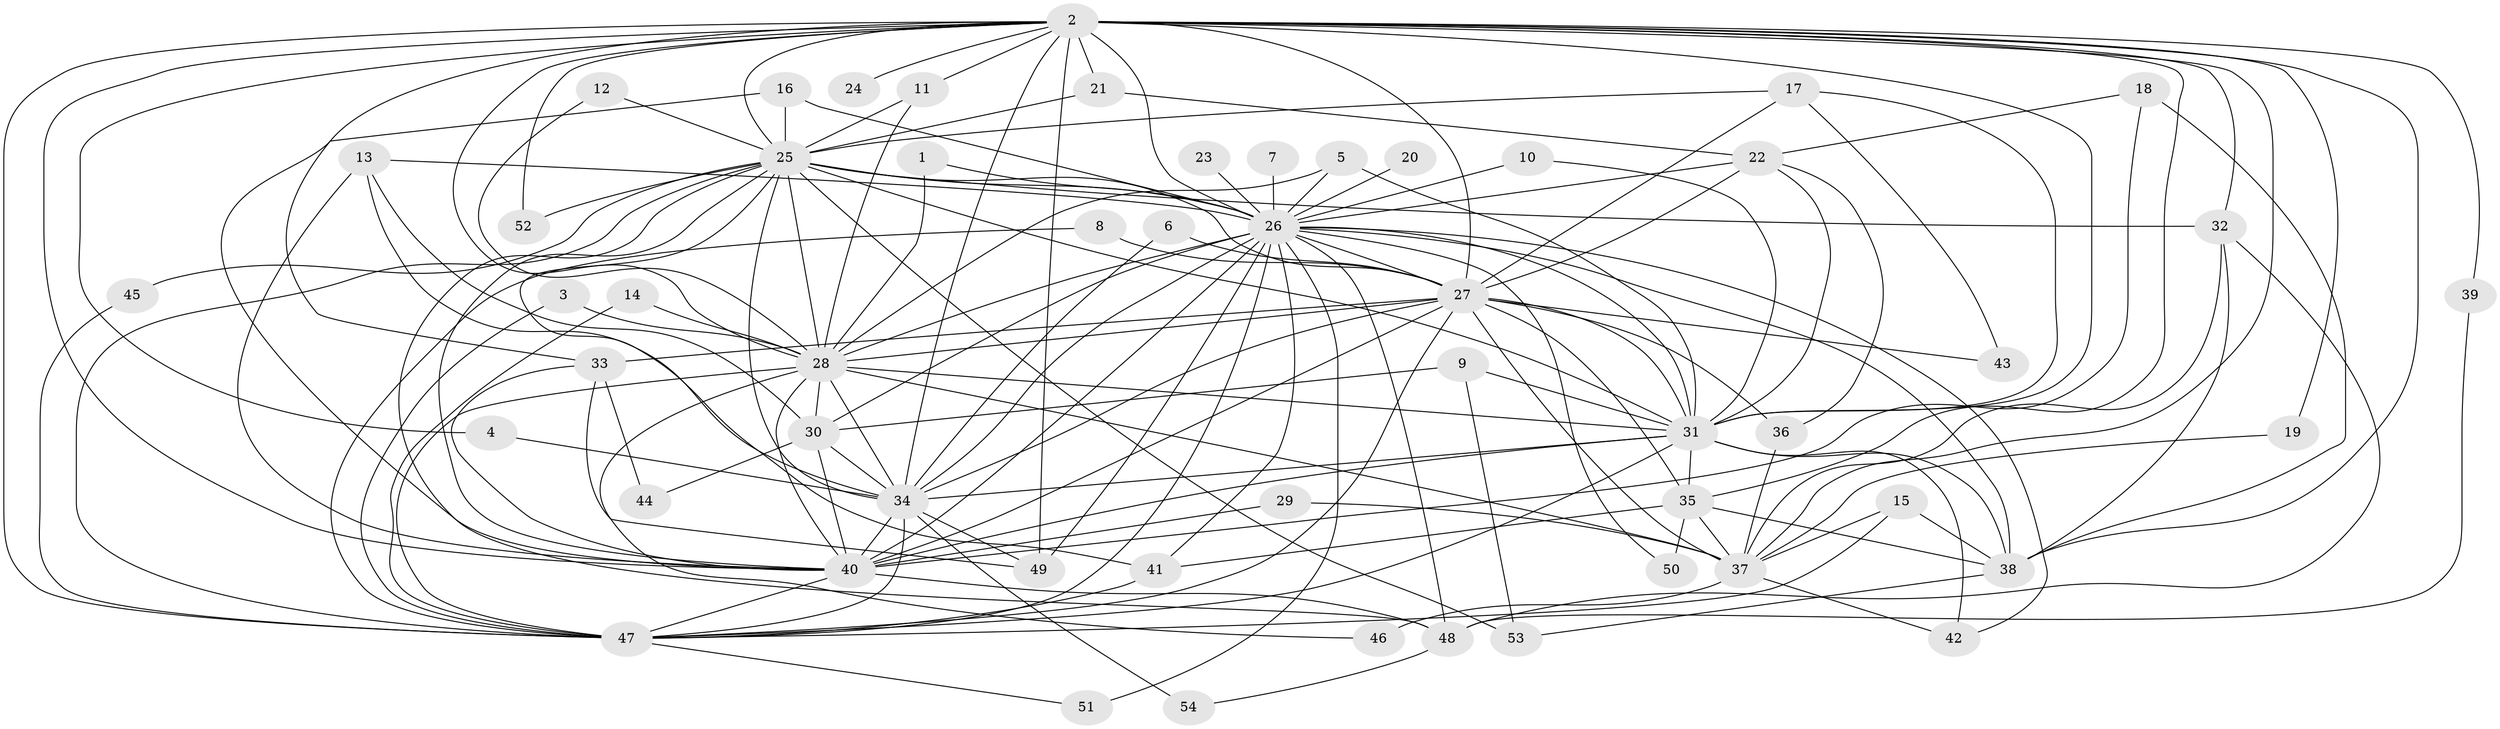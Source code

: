 // original degree distribution, {21: 0.028037383177570093, 17: 0.009345794392523364, 16: 0.009345794392523364, 18: 0.018691588785046728, 23: 0.009345794392523364, 31: 0.009345794392523364, 19: 0.009345794392523364, 3: 0.2523364485981308, 6: 0.018691588785046728, 5: 0.037383177570093455, 2: 0.514018691588785, 12: 0.009345794392523364, 4: 0.056074766355140186, 7: 0.018691588785046728}
// Generated by graph-tools (version 1.1) at 2025/25/03/09/25 03:25:51]
// undirected, 54 vertices, 151 edges
graph export_dot {
graph [start="1"]
  node [color=gray90,style=filled];
  1;
  2;
  3;
  4;
  5;
  6;
  7;
  8;
  9;
  10;
  11;
  12;
  13;
  14;
  15;
  16;
  17;
  18;
  19;
  20;
  21;
  22;
  23;
  24;
  25;
  26;
  27;
  28;
  29;
  30;
  31;
  32;
  33;
  34;
  35;
  36;
  37;
  38;
  39;
  40;
  41;
  42;
  43;
  44;
  45;
  46;
  47;
  48;
  49;
  50;
  51;
  52;
  53;
  54;
  1 -- 26 [weight=1.0];
  1 -- 28 [weight=1.0];
  2 -- 4 [weight=1.0];
  2 -- 11 [weight=1.0];
  2 -- 19 [weight=1.0];
  2 -- 21 [weight=1.0];
  2 -- 24 [weight=1.0];
  2 -- 25 [weight=2.0];
  2 -- 26 [weight=3.0];
  2 -- 27 [weight=3.0];
  2 -- 28 [weight=3.0];
  2 -- 31 [weight=3.0];
  2 -- 32 [weight=3.0];
  2 -- 33 [weight=1.0];
  2 -- 34 [weight=2.0];
  2 -- 35 [weight=1.0];
  2 -- 37 [weight=1.0];
  2 -- 38 [weight=1.0];
  2 -- 39 [weight=1.0];
  2 -- 40 [weight=2.0];
  2 -- 47 [weight=3.0];
  2 -- 49 [weight=1.0];
  2 -- 52 [weight=1.0];
  3 -- 28 [weight=2.0];
  3 -- 47 [weight=1.0];
  4 -- 34 [weight=1.0];
  5 -- 26 [weight=1.0];
  5 -- 28 [weight=1.0];
  5 -- 31 [weight=1.0];
  6 -- 27 [weight=1.0];
  6 -- 34 [weight=1.0];
  7 -- 26 [weight=1.0];
  8 -- 27 [weight=1.0];
  8 -- 47 [weight=1.0];
  9 -- 30 [weight=1.0];
  9 -- 31 [weight=1.0];
  9 -- 53 [weight=1.0];
  10 -- 26 [weight=1.0];
  10 -- 31 [weight=1.0];
  11 -- 25 [weight=1.0];
  11 -- 28 [weight=1.0];
  12 -- 25 [weight=1.0];
  12 -- 28 [weight=1.0];
  13 -- 26 [weight=1.0];
  13 -- 30 [weight=1.0];
  13 -- 34 [weight=1.0];
  13 -- 40 [weight=1.0];
  14 -- 28 [weight=1.0];
  14 -- 47 [weight=1.0];
  15 -- 37 [weight=1.0];
  15 -- 38 [weight=1.0];
  15 -- 47 [weight=1.0];
  16 -- 25 [weight=1.0];
  16 -- 26 [weight=1.0];
  16 -- 40 [weight=1.0];
  17 -- 25 [weight=1.0];
  17 -- 27 [weight=1.0];
  17 -- 31 [weight=1.0];
  17 -- 43 [weight=1.0];
  18 -- 22 [weight=1.0];
  18 -- 38 [weight=1.0];
  18 -- 40 [weight=1.0];
  19 -- 37 [weight=1.0];
  20 -- 26 [weight=1.0];
  21 -- 22 [weight=1.0];
  21 -- 25 [weight=1.0];
  22 -- 26 [weight=1.0];
  22 -- 27 [weight=1.0];
  22 -- 31 [weight=1.0];
  22 -- 36 [weight=1.0];
  23 -- 26 [weight=1.0];
  25 -- 26 [weight=1.0];
  25 -- 27 [weight=1.0];
  25 -- 28 [weight=1.0];
  25 -- 31 [weight=2.0];
  25 -- 32 [weight=1.0];
  25 -- 34 [weight=1.0];
  25 -- 40 [weight=1.0];
  25 -- 41 [weight=1.0];
  25 -- 45 [weight=1.0];
  25 -- 47 [weight=1.0];
  25 -- 48 [weight=1.0];
  25 -- 52 [weight=1.0];
  25 -- 53 [weight=1.0];
  26 -- 27 [weight=1.0];
  26 -- 28 [weight=1.0];
  26 -- 30 [weight=1.0];
  26 -- 31 [weight=1.0];
  26 -- 34 [weight=1.0];
  26 -- 38 [weight=1.0];
  26 -- 40 [weight=2.0];
  26 -- 41 [weight=1.0];
  26 -- 42 [weight=1.0];
  26 -- 47 [weight=1.0];
  26 -- 48 [weight=1.0];
  26 -- 49 [weight=1.0];
  26 -- 50 [weight=1.0];
  26 -- 51 [weight=1.0];
  27 -- 28 [weight=1.0];
  27 -- 31 [weight=2.0];
  27 -- 33 [weight=3.0];
  27 -- 34 [weight=1.0];
  27 -- 35 [weight=1.0];
  27 -- 36 [weight=1.0];
  27 -- 37 [weight=1.0];
  27 -- 40 [weight=2.0];
  27 -- 43 [weight=1.0];
  27 -- 47 [weight=2.0];
  28 -- 30 [weight=2.0];
  28 -- 31 [weight=1.0];
  28 -- 34 [weight=1.0];
  28 -- 37 [weight=1.0];
  28 -- 40 [weight=1.0];
  28 -- 46 [weight=1.0];
  28 -- 47 [weight=1.0];
  29 -- 37 [weight=1.0];
  29 -- 40 [weight=1.0];
  30 -- 34 [weight=1.0];
  30 -- 40 [weight=1.0];
  30 -- 44 [weight=1.0];
  31 -- 34 [weight=1.0];
  31 -- 35 [weight=2.0];
  31 -- 38 [weight=1.0];
  31 -- 40 [weight=1.0];
  31 -- 42 [weight=2.0];
  31 -- 47 [weight=1.0];
  32 -- 37 [weight=1.0];
  32 -- 38 [weight=1.0];
  32 -- 48 [weight=1.0];
  33 -- 40 [weight=1.0];
  33 -- 44 [weight=1.0];
  33 -- 49 [weight=1.0];
  34 -- 40 [weight=2.0];
  34 -- 47 [weight=1.0];
  34 -- 49 [weight=1.0];
  34 -- 54 [weight=1.0];
  35 -- 37 [weight=1.0];
  35 -- 38 [weight=1.0];
  35 -- 41 [weight=1.0];
  35 -- 50 [weight=2.0];
  36 -- 37 [weight=2.0];
  37 -- 42 [weight=1.0];
  37 -- 46 [weight=1.0];
  38 -- 53 [weight=1.0];
  39 -- 48 [weight=1.0];
  40 -- 47 [weight=1.0];
  40 -- 48 [weight=1.0];
  41 -- 47 [weight=1.0];
  45 -- 47 [weight=1.0];
  47 -- 51 [weight=1.0];
  48 -- 54 [weight=1.0];
}
